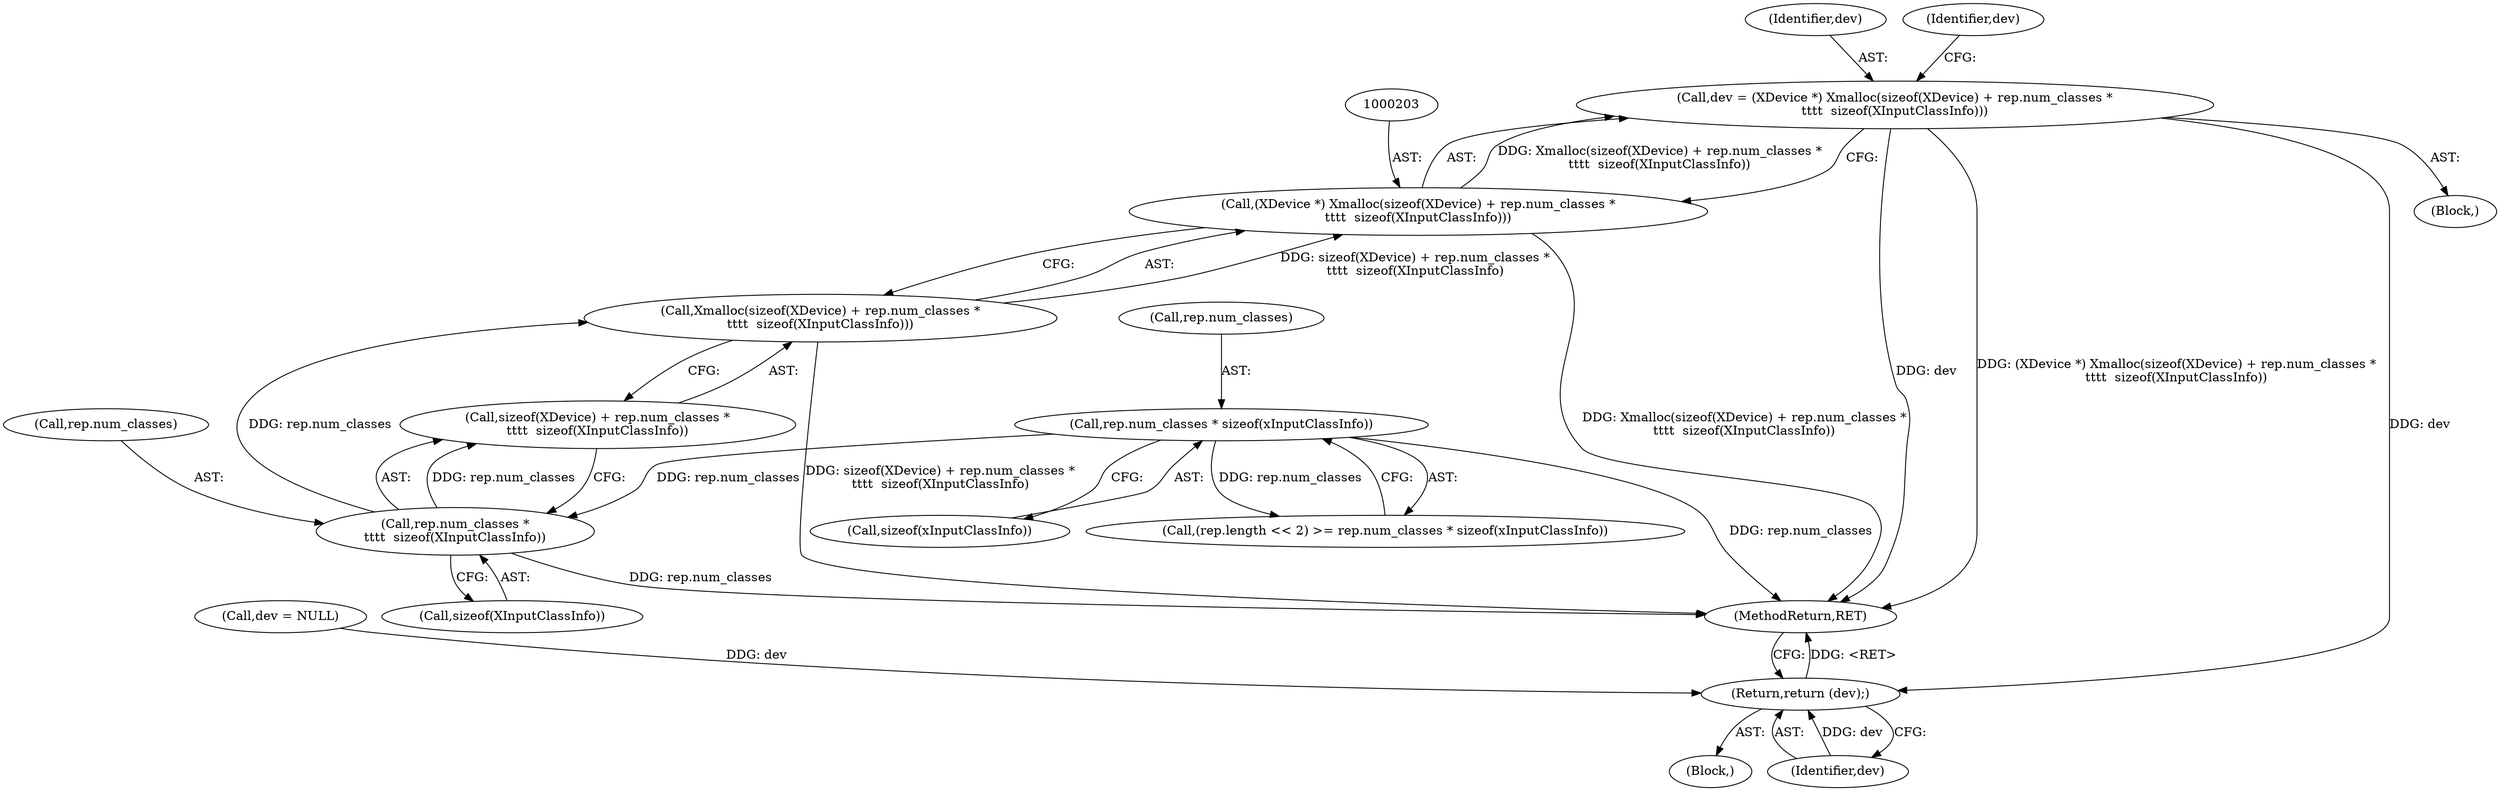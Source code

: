 digraph "0_libXi_19a9cd607de73947fcfb104682f203ffe4e1f4e5_3@pointer" {
"1000200" [label="(Call,dev = (XDevice *) Xmalloc(sizeof(XDevice) + rep.num_classes *\n\t\t\t\t  sizeof(XInputClassInfo)))"];
"1000202" [label="(Call,(XDevice *) Xmalloc(sizeof(XDevice) + rep.num_classes *\n\t\t\t\t  sizeof(XInputClassInfo)))"];
"1000204" [label="(Call,Xmalloc(sizeof(XDevice) + rep.num_classes *\n\t\t\t\t  sizeof(XInputClassInfo)))"];
"1000208" [label="(Call,rep.num_classes *\n\t\t\t\t  sizeof(XInputClassInfo))"];
"1000186" [label="(Call,rep.num_classes * sizeof(xInputClassInfo))"];
"1000242" [label="(Return,return (dev);)"];
"1000208" [label="(Call,rep.num_classes *\n\t\t\t\t  sizeof(XInputClassInfo))"];
"1000190" [label="(Call,sizeof(xInputClassInfo))"];
"1000219" [label="(Call,dev = NULL)"];
"1000244" [label="(MethodReturn,RET)"];
"1000212" [label="(Call,sizeof(XInputClassInfo))"];
"1000186" [label="(Call,rep.num_classes * sizeof(xInputClassInfo))"];
"1000204" [label="(Call,Xmalloc(sizeof(XDevice) + rep.num_classes *\n\t\t\t\t  sizeof(XInputClassInfo)))"];
"1000205" [label="(Call,sizeof(XDevice) + rep.num_classes *\n\t\t\t\t  sizeof(XInputClassInfo))"];
"1000105" [label="(Block,)"];
"1000242" [label="(Return,return (dev);)"];
"1000200" [label="(Call,dev = (XDevice *) Xmalloc(sizeof(XDevice) + rep.num_classes *\n\t\t\t\t  sizeof(XInputClassInfo)))"];
"1000201" [label="(Identifier,dev)"];
"1000209" [label="(Call,rep.num_classes)"];
"1000243" [label="(Identifier,dev)"];
"1000180" [label="(Call,(rep.length << 2) >= rep.num_classes * sizeof(xInputClassInfo))"];
"1000202" [label="(Call,(XDevice *) Xmalloc(sizeof(XDevice) + rep.num_classes *\n\t\t\t\t  sizeof(XInputClassInfo)))"];
"1000187" [label="(Call,rep.num_classes)"];
"1000192" [label="(Block,)"];
"1000223" [label="(Identifier,dev)"];
"1000200" -> "1000192"  [label="AST: "];
"1000200" -> "1000202"  [label="CFG: "];
"1000201" -> "1000200"  [label="AST: "];
"1000202" -> "1000200"  [label="AST: "];
"1000223" -> "1000200"  [label="CFG: "];
"1000200" -> "1000244"  [label="DDG: dev"];
"1000200" -> "1000244"  [label="DDG: (XDevice *) Xmalloc(sizeof(XDevice) + rep.num_classes *\n\t\t\t\t  sizeof(XInputClassInfo))"];
"1000202" -> "1000200"  [label="DDG: Xmalloc(sizeof(XDevice) + rep.num_classes *\n\t\t\t\t  sizeof(XInputClassInfo))"];
"1000200" -> "1000242"  [label="DDG: dev"];
"1000202" -> "1000204"  [label="CFG: "];
"1000203" -> "1000202"  [label="AST: "];
"1000204" -> "1000202"  [label="AST: "];
"1000202" -> "1000244"  [label="DDG: Xmalloc(sizeof(XDevice) + rep.num_classes *\n\t\t\t\t  sizeof(XInputClassInfo))"];
"1000204" -> "1000202"  [label="DDG: sizeof(XDevice) + rep.num_classes *\n\t\t\t\t  sizeof(XInputClassInfo)"];
"1000204" -> "1000205"  [label="CFG: "];
"1000205" -> "1000204"  [label="AST: "];
"1000204" -> "1000244"  [label="DDG: sizeof(XDevice) + rep.num_classes *\n\t\t\t\t  sizeof(XInputClassInfo)"];
"1000208" -> "1000204"  [label="DDG: rep.num_classes"];
"1000208" -> "1000205"  [label="AST: "];
"1000208" -> "1000212"  [label="CFG: "];
"1000209" -> "1000208"  [label="AST: "];
"1000212" -> "1000208"  [label="AST: "];
"1000205" -> "1000208"  [label="CFG: "];
"1000208" -> "1000244"  [label="DDG: rep.num_classes"];
"1000208" -> "1000205"  [label="DDG: rep.num_classes"];
"1000186" -> "1000208"  [label="DDG: rep.num_classes"];
"1000186" -> "1000180"  [label="AST: "];
"1000186" -> "1000190"  [label="CFG: "];
"1000187" -> "1000186"  [label="AST: "];
"1000190" -> "1000186"  [label="AST: "];
"1000180" -> "1000186"  [label="CFG: "];
"1000186" -> "1000244"  [label="DDG: rep.num_classes"];
"1000186" -> "1000180"  [label="DDG: rep.num_classes"];
"1000242" -> "1000105"  [label="AST: "];
"1000242" -> "1000243"  [label="CFG: "];
"1000243" -> "1000242"  [label="AST: "];
"1000244" -> "1000242"  [label="CFG: "];
"1000242" -> "1000244"  [label="DDG: <RET>"];
"1000243" -> "1000242"  [label="DDG: dev"];
"1000219" -> "1000242"  [label="DDG: dev"];
}
